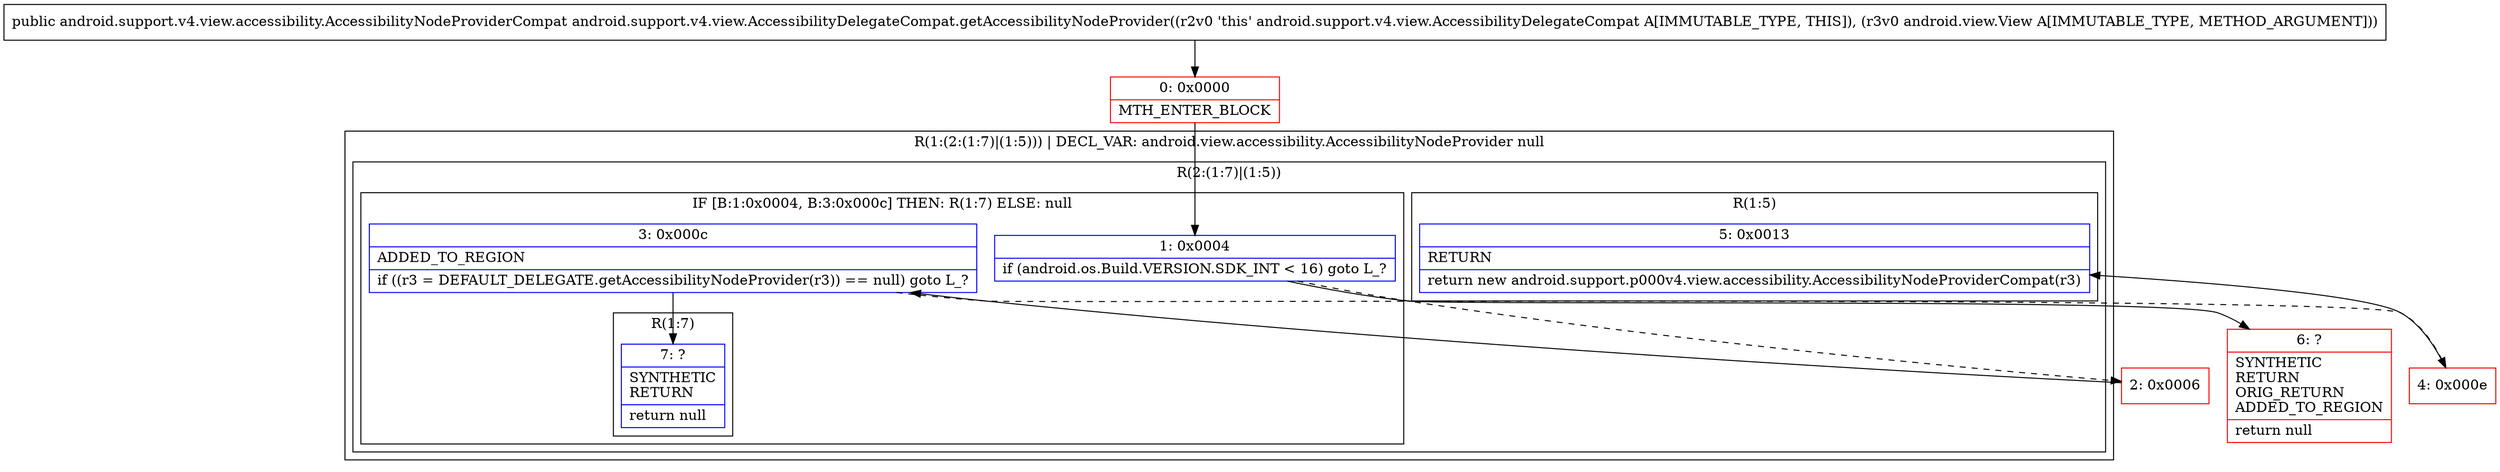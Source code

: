 digraph "CFG forandroid.support.v4.view.AccessibilityDelegateCompat.getAccessibilityNodeProvider(Landroid\/view\/View;)Landroid\/support\/v4\/view\/accessibility\/AccessibilityNodeProviderCompat;" {
subgraph cluster_Region_283010476 {
label = "R(1:(2:(1:7)|(1:5))) | DECL_VAR: android.view.accessibility.AccessibilityNodeProvider null\l";
node [shape=record,color=blue];
subgraph cluster_Region_415252538 {
label = "R(2:(1:7)|(1:5))";
node [shape=record,color=blue];
subgraph cluster_IfRegion_975257994 {
label = "IF [B:1:0x0004, B:3:0x000c] THEN: R(1:7) ELSE: null";
node [shape=record,color=blue];
Node_1 [shape=record,label="{1\:\ 0x0004|if (android.os.Build.VERSION.SDK_INT \< 16) goto L_?\l}"];
Node_3 [shape=record,label="{3\:\ 0x000c|ADDED_TO_REGION\l|if ((r3 = DEFAULT_DELEGATE.getAccessibilityNodeProvider(r3)) == null) goto L_?\l}"];
subgraph cluster_Region_1968339510 {
label = "R(1:7)";
node [shape=record,color=blue];
Node_7 [shape=record,label="{7\:\ ?|SYNTHETIC\lRETURN\l|return null\l}"];
}
}
subgraph cluster_Region_381846069 {
label = "R(1:5)";
node [shape=record,color=blue];
Node_5 [shape=record,label="{5\:\ 0x0013|RETURN\l|return new android.support.p000v4.view.accessibility.AccessibilityNodeProviderCompat(r3)\l}"];
}
}
}
Node_0 [shape=record,color=red,label="{0\:\ 0x0000|MTH_ENTER_BLOCK\l}"];
Node_2 [shape=record,color=red,label="{2\:\ 0x0006}"];
Node_4 [shape=record,color=red,label="{4\:\ 0x000e}"];
Node_6 [shape=record,color=red,label="{6\:\ ?|SYNTHETIC\lRETURN\lORIG_RETURN\lADDED_TO_REGION\l|return null\l}"];
MethodNode[shape=record,label="{public android.support.v4.view.accessibility.AccessibilityNodeProviderCompat android.support.v4.view.AccessibilityDelegateCompat.getAccessibilityNodeProvider((r2v0 'this' android.support.v4.view.AccessibilityDelegateCompat A[IMMUTABLE_TYPE, THIS]), (r3v0 android.view.View A[IMMUTABLE_TYPE, METHOD_ARGUMENT])) }"];
MethodNode -> Node_0;
Node_1 -> Node_2[style=dashed];
Node_1 -> Node_6;
Node_3 -> Node_4[style=dashed];
Node_3 -> Node_7;
Node_0 -> Node_1;
Node_2 -> Node_3;
Node_4 -> Node_5;
}

